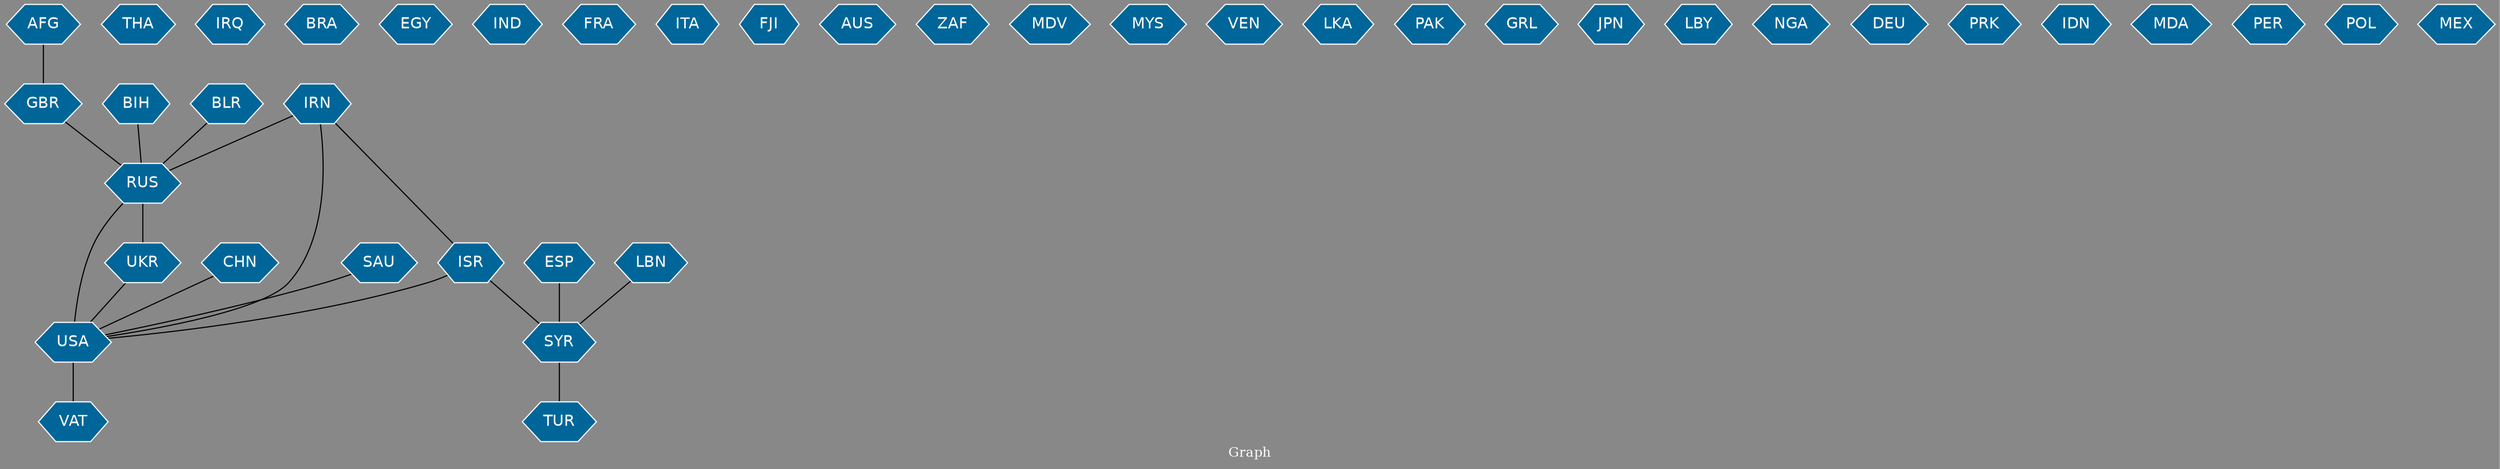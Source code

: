 // Countries together in item graph
graph {
	graph [bgcolor="#888888" fontcolor=white fontsize=12 label="Graph" outputorder=edgesfirst overlap=prism]
	node [color=white fillcolor="#006699" fontcolor=white fontname=Helvetica shape=hexagon style=filled]
	edge [arrowhead=open color=black fontcolor=white fontname=Courier fontsize=12]
		RUS [label=RUS]
		UKR [label=UKR]
		THA [label=THA]
		ISR [label=ISR]
		USA [label=USA]
		IRQ [label=IRQ]
		BRA [label=BRA]
		CHN [label=CHN]
		EGY [label=EGY]
		IRN [label=IRN]
		IND [label=IND]
		FRA [label=FRA]
		VAT [label=VAT]
		ITA [label=ITA]
		FJI [label=FJI]
		AUS [label=AUS]
		GBR [label=GBR]
		BIH [label=BIH]
		ZAF [label=ZAF]
		MDV [label=MDV]
		MYS [label=MYS]
		AFG [label=AFG]
		TUR [label=TUR]
		VEN [label=VEN]
		LKA [label=LKA]
		PAK [label=PAK]
		SYR [label=SYR]
		GRL [label=GRL]
		JPN [label=JPN]
		LBY [label=LBY]
		NGA [label=NGA]
		DEU [label=DEU]
		PRK [label=PRK]
		IDN [label=IDN]
		SAU [label=SAU]
		MDA [label=MDA]
		ESP [label=ESP]
		PER [label=PER]
		POL [label=POL]
		LBN [label=LBN]
		BLR [label=BLR]
		MEX [label=MEX]
			IRN -- RUS [weight=1]
			GBR -- RUS [weight=1]
			BLR -- RUS [weight=1]
			SYR -- TUR [weight=2]
			ESP -- SYR [weight=1]
			RUS -- USA [weight=17]
			IRN -- ISR [weight=1]
			LBN -- SYR [weight=1]
			USA -- VAT [weight=2]
			UKR -- USA [weight=6]
			RUS -- UKR [weight=31]
			BIH -- RUS [weight=1]
			AFG -- GBR [weight=1]
			ISR -- SYR [weight=1]
			IRN -- USA [weight=1]
			CHN -- USA [weight=1]
			ISR -- USA [weight=2]
			SAU -- USA [weight=1]
}